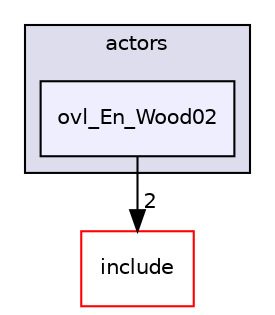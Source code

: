 digraph "src/overlays/actors/ovl_En_Wood02" {
  compound=true
  node [ fontsize="10", fontname="Helvetica"];
  edge [ labelfontsize="10", labelfontname="Helvetica"];
  subgraph clusterdir_e93473484be31ce7bcb356bd643a22f8 {
    graph [ bgcolor="#ddddee", pencolor="black", label="actors" fontname="Helvetica", fontsize="10", URL="dir_e93473484be31ce7bcb356bd643a22f8.html"]
  dir_e8d50203e44a07b58563b61791d890be [shape=box, label="ovl_En_Wood02", style="filled", fillcolor="#eeeeff", pencolor="black", URL="dir_e8d50203e44a07b58563b61791d890be.html"];
  }
  dir_d44c64559bbebec7f509842c48db8b23 [shape=box label="include" fillcolor="white" style="filled" color="red" URL="dir_d44c64559bbebec7f509842c48db8b23.html"];
  dir_e8d50203e44a07b58563b61791d890be->dir_d44c64559bbebec7f509842c48db8b23 [headlabel="2", labeldistance=1.5 headhref="dir_000383_000000.html"];
}
